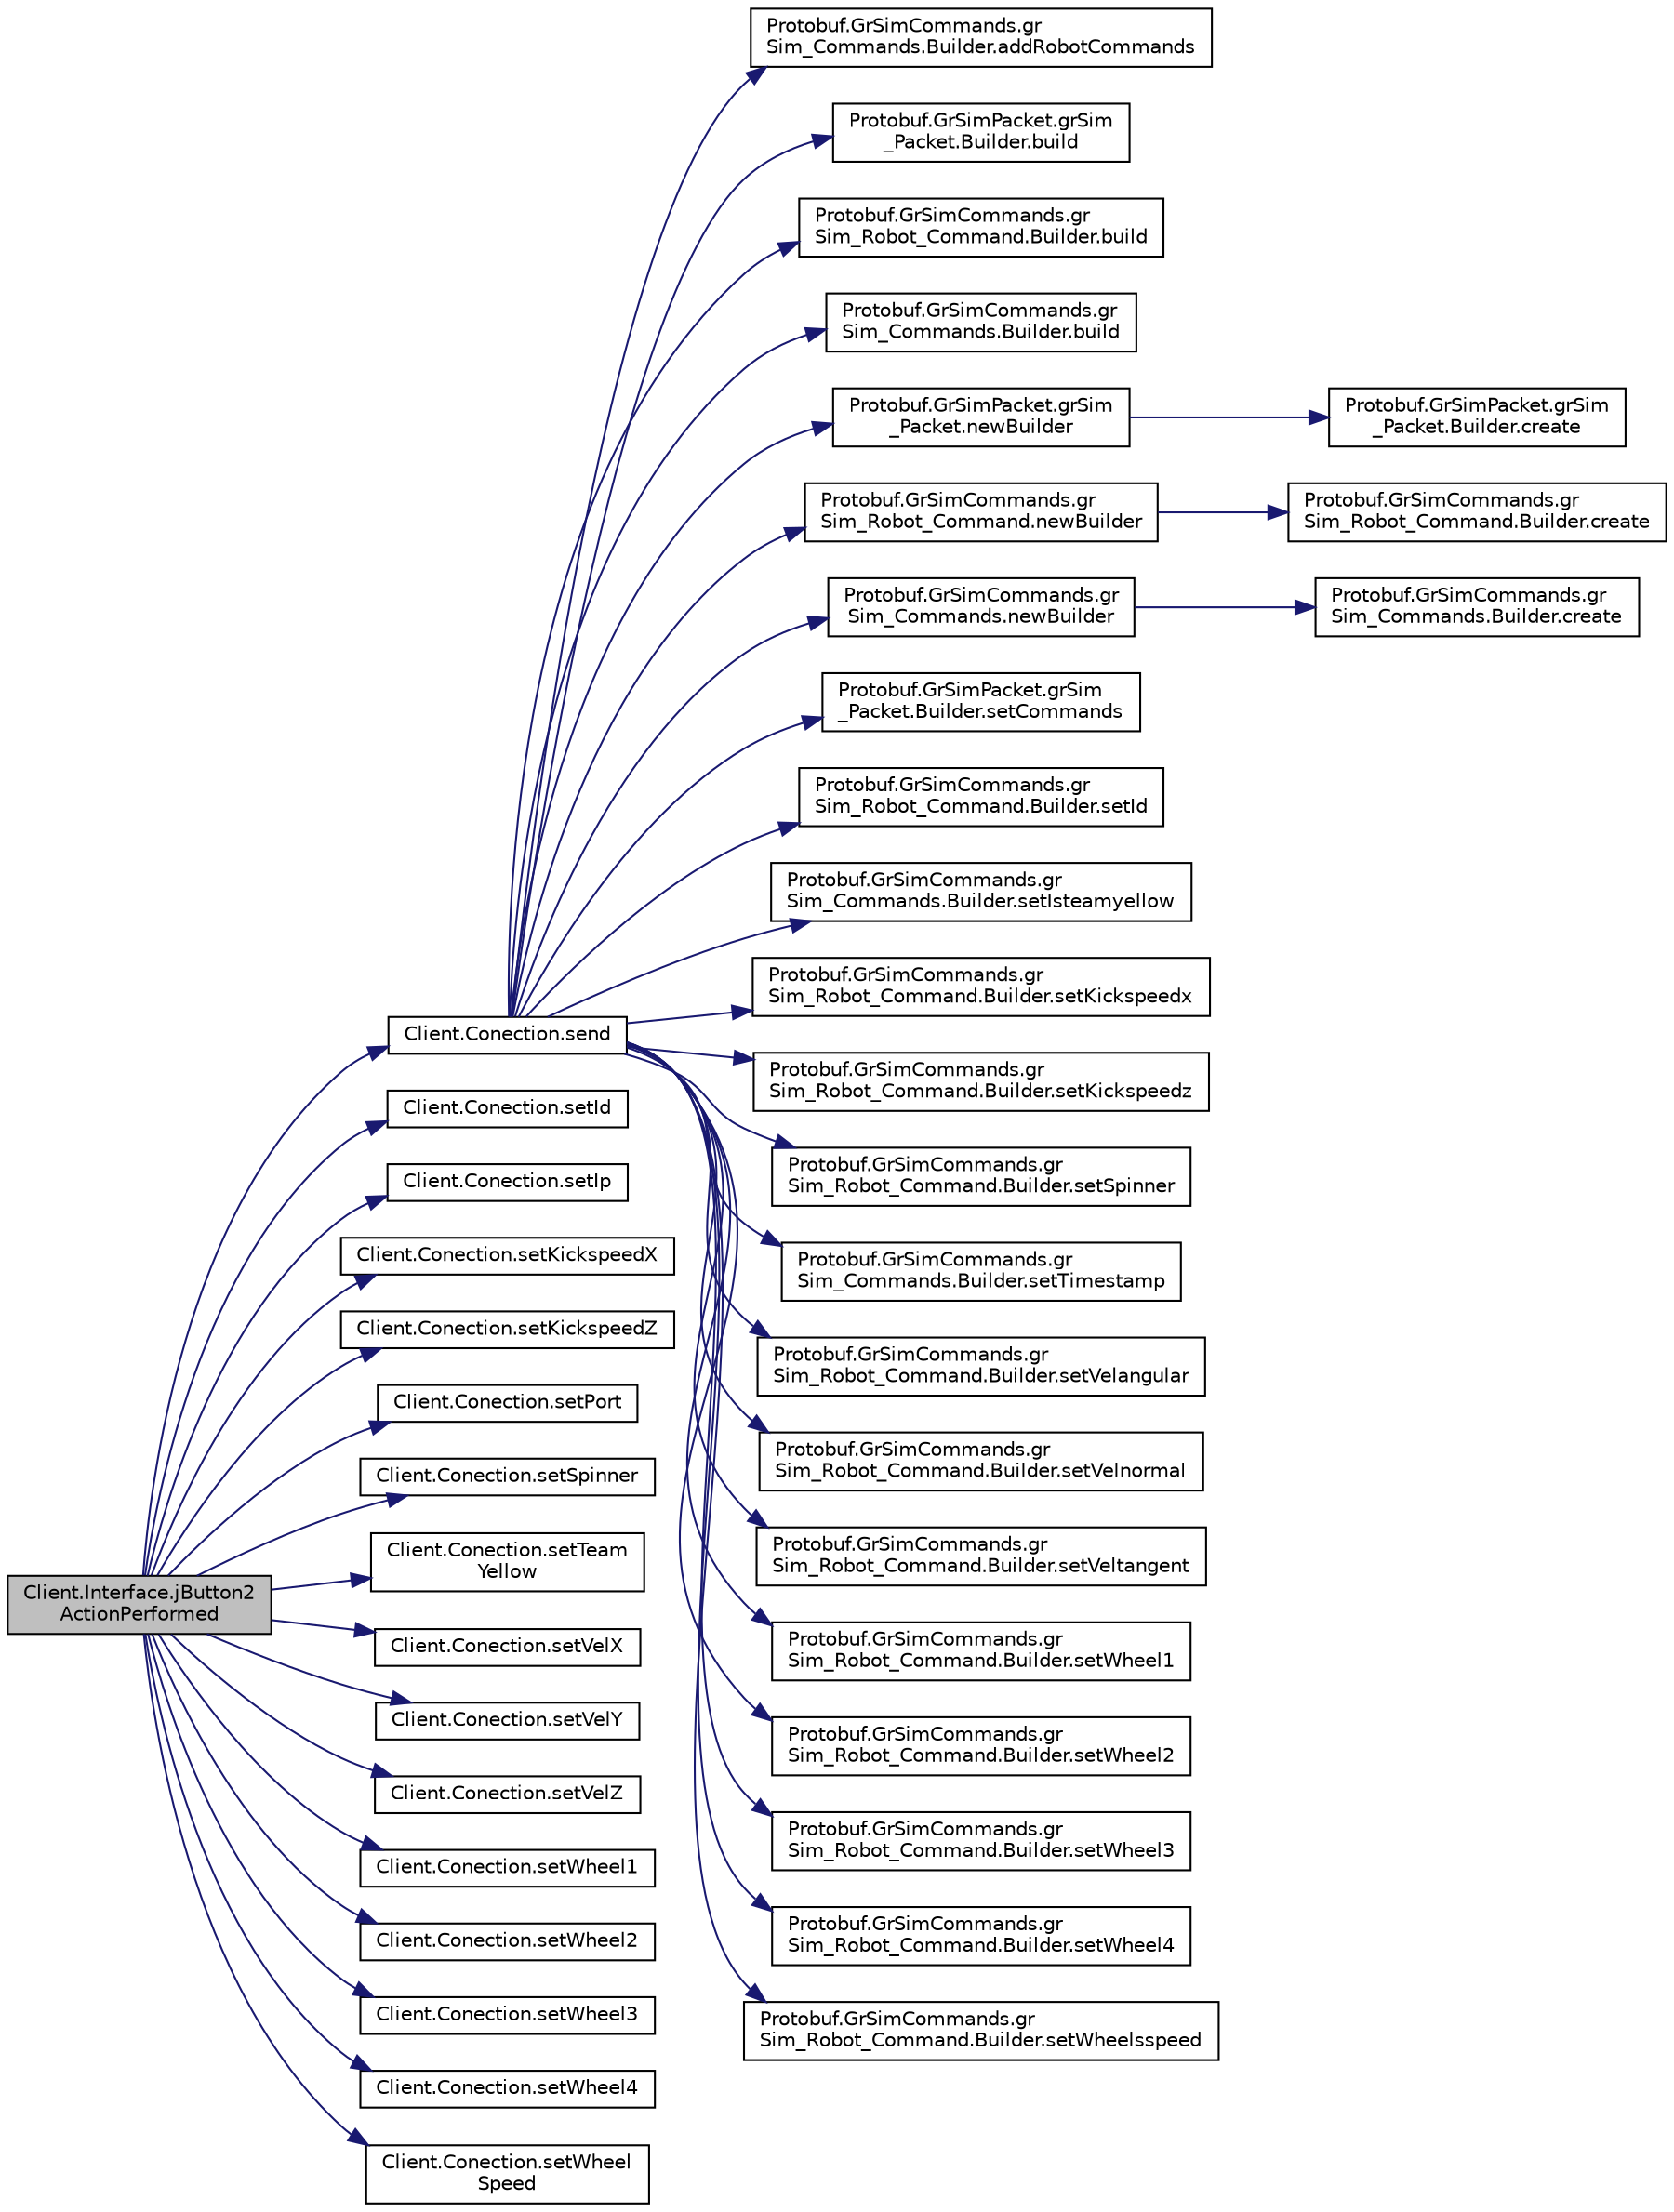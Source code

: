 digraph "Client.Interface.jButton2ActionPerformed"
{
 // INTERACTIVE_SVG=YES
  edge [fontname="Helvetica",fontsize="10",labelfontname="Helvetica",labelfontsize="10"];
  node [fontname="Helvetica",fontsize="10",shape=record];
  rankdir="LR";
  Node1 [label="Client.Interface.jButton2\lActionPerformed",height=0.2,width=0.4,color="black", fillcolor="grey75", style="filled", fontcolor="black"];
  Node1 -> Node2 [color="midnightblue",fontsize="10",style="solid",fontname="Helvetica"];
  Node2 [label="Client.Conection.send",height=0.2,width=0.4,color="black", fillcolor="white", style="filled",URL="$d1/dc4/class_client_1_1_conection.html#ab60bc951fb7422421e3a246f783c3356"];
  Node2 -> Node3 [color="midnightblue",fontsize="10",style="solid",fontname="Helvetica"];
  Node3 [label="Protobuf.GrSimCommands.gr\lSim_Commands.Builder.addRobotCommands",height=0.2,width=0.4,color="black", fillcolor="white", style="filled",URL="$d6/db7/class_protobuf_1_1_gr_sim_commands_1_1gr_sim___commands_1_1_builder.html#a668b11a7d3ca1f9d54eb13503f3bab53"];
  Node2 -> Node4 [color="midnightblue",fontsize="10",style="solid",fontname="Helvetica"];
  Node4 [label="Protobuf.GrSimPacket.grSim\l_Packet.Builder.build",height=0.2,width=0.4,color="black", fillcolor="white", style="filled",URL="$da/da7/class_protobuf_1_1_gr_sim_packet_1_1gr_sim___packet_1_1_builder.html#ad0e7f805b15b09d248ca88ef46db4c94"];
  Node2 -> Node5 [color="midnightblue",fontsize="10",style="solid",fontname="Helvetica"];
  Node5 [label="Protobuf.GrSimCommands.gr\lSim_Robot_Command.Builder.build",height=0.2,width=0.4,color="black", fillcolor="white", style="filled",URL="$d8/d7f/class_protobuf_1_1_gr_sim_commands_1_1gr_sim___robot___command_1_1_builder.html#aa5d805bd624ffa9bf95fa38444bab52c"];
  Node2 -> Node6 [color="midnightblue",fontsize="10",style="solid",fontname="Helvetica"];
  Node6 [label="Protobuf.GrSimCommands.gr\lSim_Commands.Builder.build",height=0.2,width=0.4,color="black", fillcolor="white", style="filled",URL="$d6/db7/class_protobuf_1_1_gr_sim_commands_1_1gr_sim___commands_1_1_builder.html#a30c1e6091fbf9c583ad99adc3482aef5"];
  Node2 -> Node7 [color="midnightblue",fontsize="10",style="solid",fontname="Helvetica"];
  Node7 [label="Protobuf.GrSimPacket.grSim\l_Packet.newBuilder",height=0.2,width=0.4,color="black", fillcolor="white", style="filled",URL="$db/d90/class_protobuf_1_1_gr_sim_packet_1_1gr_sim___packet.html#abaeb24e0fe5c17475f87d26a148995bf"];
  Node7 -> Node8 [color="midnightblue",fontsize="10",style="solid",fontname="Helvetica"];
  Node8 [label="Protobuf.GrSimPacket.grSim\l_Packet.Builder.create",height=0.2,width=0.4,color="black", fillcolor="white", style="filled",URL="$da/da7/class_protobuf_1_1_gr_sim_packet_1_1gr_sim___packet_1_1_builder.html#ad9e5d8bf2bd9df8057b9c26c385bdc48"];
  Node2 -> Node9 [color="midnightblue",fontsize="10",style="solid",fontname="Helvetica"];
  Node9 [label="Protobuf.GrSimCommands.gr\lSim_Robot_Command.newBuilder",height=0.2,width=0.4,color="black", fillcolor="white", style="filled",URL="$d2/d31/class_protobuf_1_1_gr_sim_commands_1_1gr_sim___robot___command.html#a55999bd931ed51c03454b836a48e2847"];
  Node9 -> Node10 [color="midnightblue",fontsize="10",style="solid",fontname="Helvetica"];
  Node10 [label="Protobuf.GrSimCommands.gr\lSim_Robot_Command.Builder.create",height=0.2,width=0.4,color="black", fillcolor="white", style="filled",URL="$d8/d7f/class_protobuf_1_1_gr_sim_commands_1_1gr_sim___robot___command_1_1_builder.html#a83ba63ec88915c50343c50fe76595e92"];
  Node2 -> Node11 [color="midnightblue",fontsize="10",style="solid",fontname="Helvetica"];
  Node11 [label="Protobuf.GrSimCommands.gr\lSim_Commands.newBuilder",height=0.2,width=0.4,color="black", fillcolor="white", style="filled",URL="$df/d61/class_protobuf_1_1_gr_sim_commands_1_1gr_sim___commands.html#abef748dbf3814ec4446d5c5f1f3d6e3b"];
  Node11 -> Node12 [color="midnightblue",fontsize="10",style="solid",fontname="Helvetica"];
  Node12 [label="Protobuf.GrSimCommands.gr\lSim_Commands.Builder.create",height=0.2,width=0.4,color="black", fillcolor="white", style="filled",URL="$d6/db7/class_protobuf_1_1_gr_sim_commands_1_1gr_sim___commands_1_1_builder.html#a3633ba493f3b63e95cd907c029688273"];
  Node2 -> Node13 [color="midnightblue",fontsize="10",style="solid",fontname="Helvetica"];
  Node13 [label="Protobuf.GrSimPacket.grSim\l_Packet.Builder.setCommands",height=0.2,width=0.4,color="black", fillcolor="white", style="filled",URL="$da/da7/class_protobuf_1_1_gr_sim_packet_1_1gr_sim___packet_1_1_builder.html#a9d1706622cdac87e169b85032bc64fc2"];
  Node2 -> Node14 [color="midnightblue",fontsize="10",style="solid",fontname="Helvetica"];
  Node14 [label="Protobuf.GrSimCommands.gr\lSim_Robot_Command.Builder.setId",height=0.2,width=0.4,color="black", fillcolor="white", style="filled",URL="$d8/d7f/class_protobuf_1_1_gr_sim_commands_1_1gr_sim___robot___command_1_1_builder.html#a73fde4c05b5a5de670345e27fbe997cc"];
  Node2 -> Node15 [color="midnightblue",fontsize="10",style="solid",fontname="Helvetica"];
  Node15 [label="Protobuf.GrSimCommands.gr\lSim_Commands.Builder.setIsteamyellow",height=0.2,width=0.4,color="black", fillcolor="white", style="filled",URL="$d6/db7/class_protobuf_1_1_gr_sim_commands_1_1gr_sim___commands_1_1_builder.html#a92aab7b2c430b63521f65a5a41990e1d"];
  Node2 -> Node16 [color="midnightblue",fontsize="10",style="solid",fontname="Helvetica"];
  Node16 [label="Protobuf.GrSimCommands.gr\lSim_Robot_Command.Builder.setKickspeedx",height=0.2,width=0.4,color="black", fillcolor="white", style="filled",URL="$d8/d7f/class_protobuf_1_1_gr_sim_commands_1_1gr_sim___robot___command_1_1_builder.html#a7d4e5d90095cf966817f397b7e25996d"];
  Node2 -> Node17 [color="midnightblue",fontsize="10",style="solid",fontname="Helvetica"];
  Node17 [label="Protobuf.GrSimCommands.gr\lSim_Robot_Command.Builder.setKickspeedz",height=0.2,width=0.4,color="black", fillcolor="white", style="filled",URL="$d8/d7f/class_protobuf_1_1_gr_sim_commands_1_1gr_sim___robot___command_1_1_builder.html#a5a049c86b2361e15a1d77da0e3cc224f"];
  Node2 -> Node18 [color="midnightblue",fontsize="10",style="solid",fontname="Helvetica"];
  Node18 [label="Protobuf.GrSimCommands.gr\lSim_Robot_Command.Builder.setSpinner",height=0.2,width=0.4,color="black", fillcolor="white", style="filled",URL="$d8/d7f/class_protobuf_1_1_gr_sim_commands_1_1gr_sim___robot___command_1_1_builder.html#a393da5349b9a09b9330c19fd109d4f9a"];
  Node2 -> Node19 [color="midnightblue",fontsize="10",style="solid",fontname="Helvetica"];
  Node19 [label="Protobuf.GrSimCommands.gr\lSim_Commands.Builder.setTimestamp",height=0.2,width=0.4,color="black", fillcolor="white", style="filled",URL="$d6/db7/class_protobuf_1_1_gr_sim_commands_1_1gr_sim___commands_1_1_builder.html#a156296d8a52c5dd00ef70446a68c2c1f"];
  Node2 -> Node20 [color="midnightblue",fontsize="10",style="solid",fontname="Helvetica"];
  Node20 [label="Protobuf.GrSimCommands.gr\lSim_Robot_Command.Builder.setVelangular",height=0.2,width=0.4,color="black", fillcolor="white", style="filled",URL="$d8/d7f/class_protobuf_1_1_gr_sim_commands_1_1gr_sim___robot___command_1_1_builder.html#a8b2fbf9f6776f42ac497164ffbfbe96a"];
  Node2 -> Node21 [color="midnightblue",fontsize="10",style="solid",fontname="Helvetica"];
  Node21 [label="Protobuf.GrSimCommands.gr\lSim_Robot_Command.Builder.setVelnormal",height=0.2,width=0.4,color="black", fillcolor="white", style="filled",URL="$d8/d7f/class_protobuf_1_1_gr_sim_commands_1_1gr_sim___robot___command_1_1_builder.html#a889279a72cd1745cd54b14477ea2f94a"];
  Node2 -> Node22 [color="midnightblue",fontsize="10",style="solid",fontname="Helvetica"];
  Node22 [label="Protobuf.GrSimCommands.gr\lSim_Robot_Command.Builder.setVeltangent",height=0.2,width=0.4,color="black", fillcolor="white", style="filled",URL="$d8/d7f/class_protobuf_1_1_gr_sim_commands_1_1gr_sim___robot___command_1_1_builder.html#a61fc91a808f1293b34fa93651b357955"];
  Node2 -> Node23 [color="midnightblue",fontsize="10",style="solid",fontname="Helvetica"];
  Node23 [label="Protobuf.GrSimCommands.gr\lSim_Robot_Command.Builder.setWheel1",height=0.2,width=0.4,color="black", fillcolor="white", style="filled",URL="$d8/d7f/class_protobuf_1_1_gr_sim_commands_1_1gr_sim___robot___command_1_1_builder.html#ab13a2af08eda980f19d1cd761f622974"];
  Node2 -> Node24 [color="midnightblue",fontsize="10",style="solid",fontname="Helvetica"];
  Node24 [label="Protobuf.GrSimCommands.gr\lSim_Robot_Command.Builder.setWheel2",height=0.2,width=0.4,color="black", fillcolor="white", style="filled",URL="$d8/d7f/class_protobuf_1_1_gr_sim_commands_1_1gr_sim___robot___command_1_1_builder.html#a2599edc85f2f0a22d16b68498f2cd051"];
  Node2 -> Node25 [color="midnightblue",fontsize="10",style="solid",fontname="Helvetica"];
  Node25 [label="Protobuf.GrSimCommands.gr\lSim_Robot_Command.Builder.setWheel3",height=0.2,width=0.4,color="black", fillcolor="white", style="filled",URL="$d8/d7f/class_protobuf_1_1_gr_sim_commands_1_1gr_sim___robot___command_1_1_builder.html#a21984578d03f3fcdf7bd524a7280381f"];
  Node2 -> Node26 [color="midnightblue",fontsize="10",style="solid",fontname="Helvetica"];
  Node26 [label="Protobuf.GrSimCommands.gr\lSim_Robot_Command.Builder.setWheel4",height=0.2,width=0.4,color="black", fillcolor="white", style="filled",URL="$d8/d7f/class_protobuf_1_1_gr_sim_commands_1_1gr_sim___robot___command_1_1_builder.html#a2033062122258125ee4c5b92dc8009dd"];
  Node2 -> Node27 [color="midnightblue",fontsize="10",style="solid",fontname="Helvetica"];
  Node27 [label="Protobuf.GrSimCommands.gr\lSim_Robot_Command.Builder.setWheelsspeed",height=0.2,width=0.4,color="black", fillcolor="white", style="filled",URL="$d8/d7f/class_protobuf_1_1_gr_sim_commands_1_1gr_sim___robot___command_1_1_builder.html#ae63011a8e382f3e06f6c2a67e4fa3bf9"];
  Node1 -> Node28 [color="midnightblue",fontsize="10",style="solid",fontname="Helvetica"];
  Node28 [label="Client.Conection.setId",height=0.2,width=0.4,color="black", fillcolor="white", style="filled",URL="$d1/dc4/class_client_1_1_conection.html#ac532c33c4bf5fe973e1e37159a937c98"];
  Node1 -> Node29 [color="midnightblue",fontsize="10",style="solid",fontname="Helvetica"];
  Node29 [label="Client.Conection.setIp",height=0.2,width=0.4,color="black", fillcolor="white", style="filled",URL="$d1/dc4/class_client_1_1_conection.html#a157ba860e7793761a1c6a2286a238d65"];
  Node1 -> Node30 [color="midnightblue",fontsize="10",style="solid",fontname="Helvetica"];
  Node30 [label="Client.Conection.setKickspeedX",height=0.2,width=0.4,color="black", fillcolor="white", style="filled",URL="$d1/dc4/class_client_1_1_conection.html#a9663a977e4727a154d03299e43e14f12"];
  Node1 -> Node31 [color="midnightblue",fontsize="10",style="solid",fontname="Helvetica"];
  Node31 [label="Client.Conection.setKickspeedZ",height=0.2,width=0.4,color="black", fillcolor="white", style="filled",URL="$d1/dc4/class_client_1_1_conection.html#acab89f1ddda6051c1b25ee22121de7a1"];
  Node1 -> Node32 [color="midnightblue",fontsize="10",style="solid",fontname="Helvetica"];
  Node32 [label="Client.Conection.setPort",height=0.2,width=0.4,color="black", fillcolor="white", style="filled",URL="$d1/dc4/class_client_1_1_conection.html#a98e1db23fa0eb1c605465589c78e42a2"];
  Node1 -> Node33 [color="midnightblue",fontsize="10",style="solid",fontname="Helvetica"];
  Node33 [label="Client.Conection.setSpinner",height=0.2,width=0.4,color="black", fillcolor="white", style="filled",URL="$d1/dc4/class_client_1_1_conection.html#a99d8f2e8a0e996d22a334f3b62de00be"];
  Node1 -> Node34 [color="midnightblue",fontsize="10",style="solid",fontname="Helvetica"];
  Node34 [label="Client.Conection.setTeam\lYellow",height=0.2,width=0.4,color="black", fillcolor="white", style="filled",URL="$d1/dc4/class_client_1_1_conection.html#a445cd17e08935e3b7834b4f4e923a3cc"];
  Node1 -> Node35 [color="midnightblue",fontsize="10",style="solid",fontname="Helvetica"];
  Node35 [label="Client.Conection.setVelX",height=0.2,width=0.4,color="black", fillcolor="white", style="filled",URL="$d1/dc4/class_client_1_1_conection.html#a4b02a32521ad17f2af4099115e00cc9e"];
  Node1 -> Node36 [color="midnightblue",fontsize="10",style="solid",fontname="Helvetica"];
  Node36 [label="Client.Conection.setVelY",height=0.2,width=0.4,color="black", fillcolor="white", style="filled",URL="$d1/dc4/class_client_1_1_conection.html#a59ab62fb0e2b6d4f7c18a352d16e79c8"];
  Node1 -> Node37 [color="midnightblue",fontsize="10",style="solid",fontname="Helvetica"];
  Node37 [label="Client.Conection.setVelZ",height=0.2,width=0.4,color="black", fillcolor="white", style="filled",URL="$d1/dc4/class_client_1_1_conection.html#a324d1e41b90f6f7143c228290b25067e"];
  Node1 -> Node38 [color="midnightblue",fontsize="10",style="solid",fontname="Helvetica"];
  Node38 [label="Client.Conection.setWheel1",height=0.2,width=0.4,color="black", fillcolor="white", style="filled",URL="$d1/dc4/class_client_1_1_conection.html#a32873ff690203c81ed9ee95242294d82"];
  Node1 -> Node39 [color="midnightblue",fontsize="10",style="solid",fontname="Helvetica"];
  Node39 [label="Client.Conection.setWheel2",height=0.2,width=0.4,color="black", fillcolor="white", style="filled",URL="$d1/dc4/class_client_1_1_conection.html#a91e45f2991877ab1221015abc4021e49"];
  Node1 -> Node40 [color="midnightblue",fontsize="10",style="solid",fontname="Helvetica"];
  Node40 [label="Client.Conection.setWheel3",height=0.2,width=0.4,color="black", fillcolor="white", style="filled",URL="$d1/dc4/class_client_1_1_conection.html#a0340ec589ed8d79d961a16322998cde7"];
  Node1 -> Node41 [color="midnightblue",fontsize="10",style="solid",fontname="Helvetica"];
  Node41 [label="Client.Conection.setWheel4",height=0.2,width=0.4,color="black", fillcolor="white", style="filled",URL="$d1/dc4/class_client_1_1_conection.html#a5c3c050aaa9dbcf67f2d0889cbf49345"];
  Node1 -> Node42 [color="midnightblue",fontsize="10",style="solid",fontname="Helvetica"];
  Node42 [label="Client.Conection.setWheel\lSpeed",height=0.2,width=0.4,color="black", fillcolor="white", style="filled",URL="$d1/dc4/class_client_1_1_conection.html#af6314d0ce7a125406bdfa606a1ed356b"];
}
